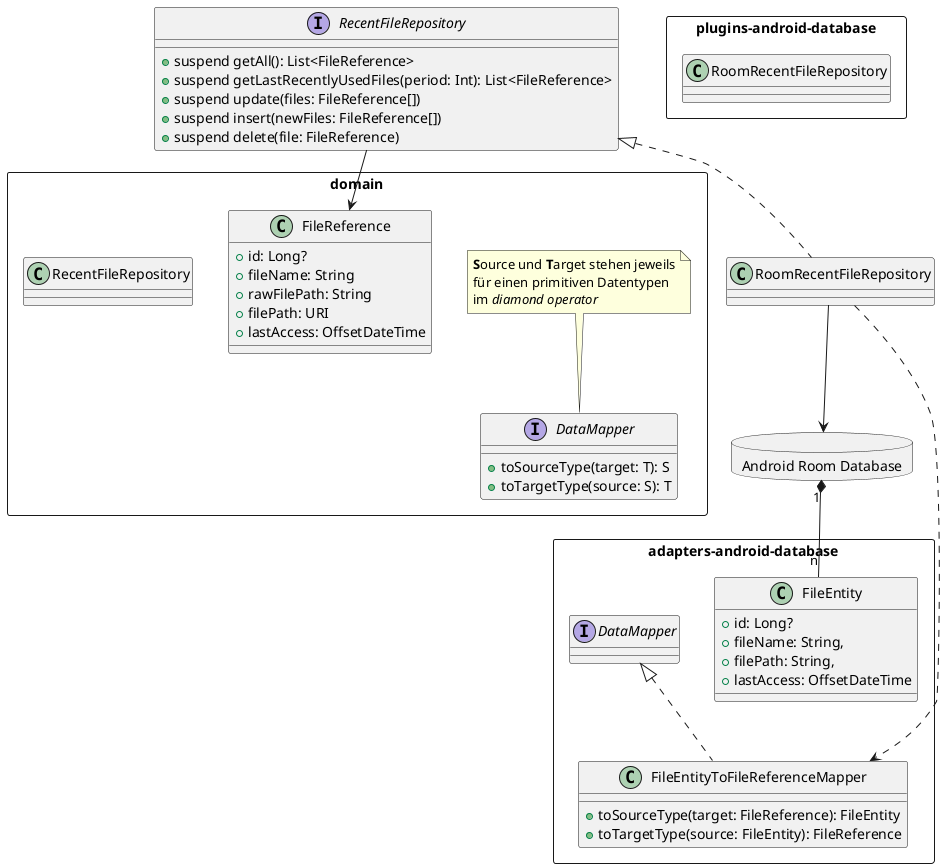@startuml
package domain <<Rectangle>> {
    interface DataMapper {
        + toSourceType(target: T): S
        + toTargetType(source: S): T
    }

    note top of DataMapper
        <b>S</b>ource und <b>T</b>arget stehen jeweils
        für einen primitiven Datentypen
        im <i>diamond operator</i>
    end note

    class FileReference {
        + id: Long?
        + fileName: String
        + rawFilePath: String
        + filePath: URI
        + lastAccess: OffsetDateTime
    }
    class RecentFileRepository
}

interface RecentFileRepository {
    + suspend getAll(): List<FileReference>
    + suspend getLastRecentlyUsedFiles(period: Int): List<FileReference>
    + suspend update(files: FileReference[])
    + suspend insert(newFiles: FileReference[])
    + suspend delete(file: FileReference)
}

package "plugins-android-database" <<Rectangle>> {
    class RoomRecentFileRepository
}

package "adapters-android-database" <<Rectangle>> {
    class FileEntity {
        + id: Long?
        + fileName: String,
        + filePath: String,
        + lastAccess: OffsetDateTime
    }
    class FileEntityToFileReferenceMapper implements DataMapper {
        + toSourceType(target: FileReference): FileEntity
        + toTargetType(source: FileEntity): FileReference
    }
}

class RoomRecentFileRepository implements RecentFileRepository

package "Android Room Database" <<Database>> {
}

RoomRecentFileRepository --> "Android Room Database"
RoomRecentFileRepository ..> FileEntityToFileReferenceMapper
RecentFileRepository --> FileReference
"Android Room Database" "1" *-- "n" FileEntity

@enduml
